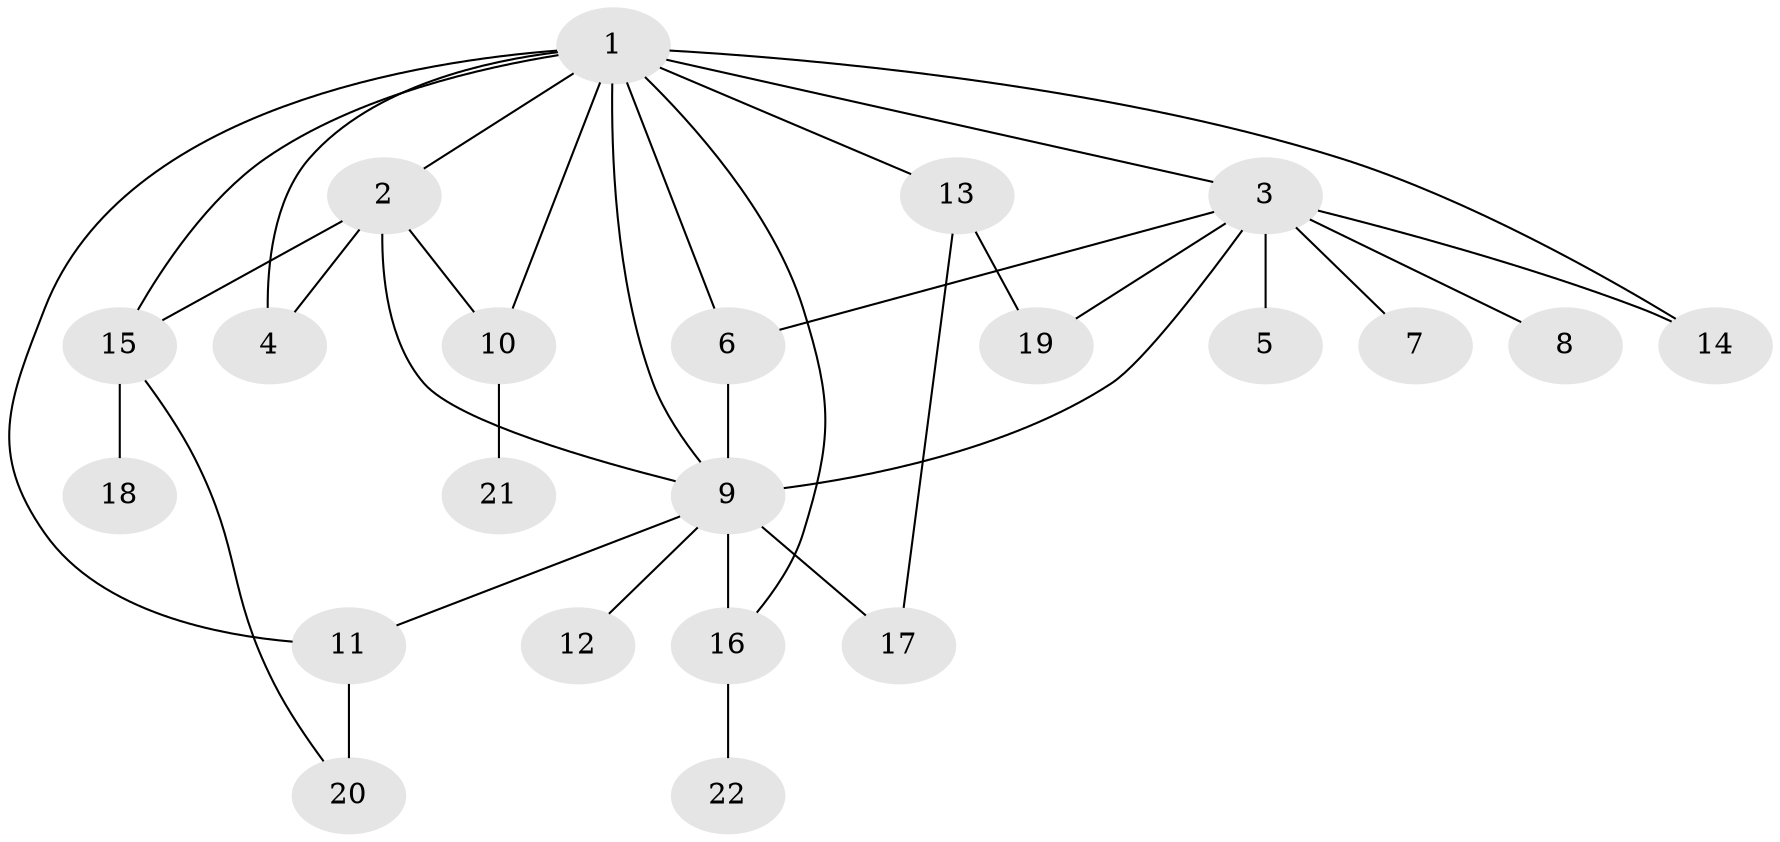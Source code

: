 // original degree distribution, {1: 0.4528301886792453, 17: 0.018867924528301886, 8: 0.018867924528301886, 14: 0.03773584905660377, 3: 0.11320754716981132, 4: 0.05660377358490566, 2: 0.24528301886792453, 5: 0.05660377358490566}
// Generated by graph-tools (version 1.1) at 2025/50/03/04/25 22:50:39]
// undirected, 22 vertices, 34 edges
graph export_dot {
  node [color=gray90,style=filled];
  1;
  2;
  3;
  4;
  5;
  6;
  7;
  8;
  9;
  10;
  11;
  12;
  13;
  14;
  15;
  16;
  17;
  18;
  19;
  20;
  21;
  22;
  1 -- 2 [weight=1.0];
  1 -- 3 [weight=1.0];
  1 -- 4 [weight=1.0];
  1 -- 6 [weight=1.0];
  1 -- 9 [weight=2.0];
  1 -- 10 [weight=1.0];
  1 -- 11 [weight=1.0];
  1 -- 13 [weight=1.0];
  1 -- 14 [weight=1.0];
  1 -- 15 [weight=1.0];
  1 -- 16 [weight=2.0];
  2 -- 4 [weight=1.0];
  2 -- 9 [weight=1.0];
  2 -- 10 [weight=1.0];
  2 -- 15 [weight=1.0];
  3 -- 5 [weight=3.0];
  3 -- 6 [weight=1.0];
  3 -- 7 [weight=1.0];
  3 -- 8 [weight=1.0];
  3 -- 9 [weight=1.0];
  3 -- 14 [weight=2.0];
  3 -- 19 [weight=2.0];
  6 -- 9 [weight=1.0];
  9 -- 11 [weight=1.0];
  9 -- 12 [weight=2.0];
  9 -- 16 [weight=5.0];
  9 -- 17 [weight=1.0];
  10 -- 21 [weight=1.0];
  11 -- 20 [weight=2.0];
  13 -- 17 [weight=1.0];
  13 -- 19 [weight=1.0];
  15 -- 18 [weight=1.0];
  15 -- 20 [weight=1.0];
  16 -- 22 [weight=1.0];
}
